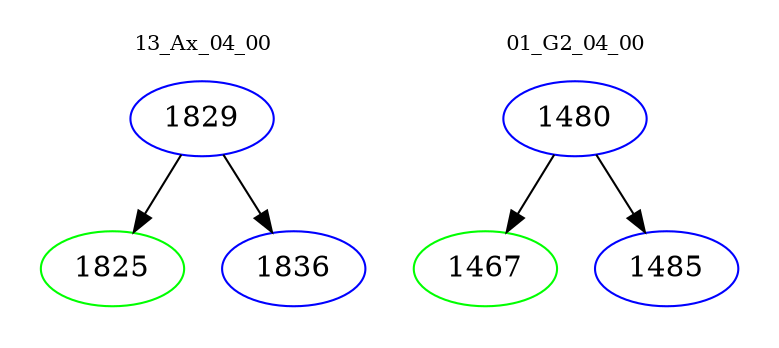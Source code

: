 digraph{
subgraph cluster_0 {
color = white
label = "13_Ax_04_00";
fontsize=10;
T0_1829 [label="1829", color="blue"]
T0_1829 -> T0_1825 [color="black"]
T0_1825 [label="1825", color="green"]
T0_1829 -> T0_1836 [color="black"]
T0_1836 [label="1836", color="blue"]
}
subgraph cluster_1 {
color = white
label = "01_G2_04_00";
fontsize=10;
T1_1480 [label="1480", color="blue"]
T1_1480 -> T1_1467 [color="black"]
T1_1467 [label="1467", color="green"]
T1_1480 -> T1_1485 [color="black"]
T1_1485 [label="1485", color="blue"]
}
}
